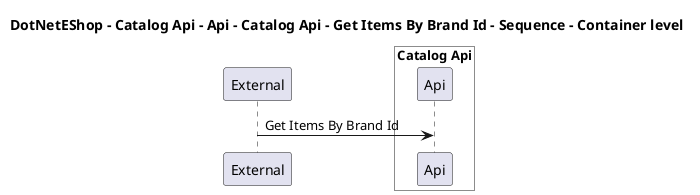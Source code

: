 @startuml

title DotNetEShop - Catalog Api - Api - Catalog Api - Get Items By Brand Id - Sequence - Container level

participant "External" as C4InterFlow.SoftwareSystems.ExternalSystem

box "Catalog Api" #White
    participant "Api" as DotNetEShop.SoftwareSystems.CatalogApi.Containers.Api
end box


C4InterFlow.SoftwareSystems.ExternalSystem -> DotNetEShop.SoftwareSystems.CatalogApi.Containers.Api : Get Items By Brand Id


@enduml
